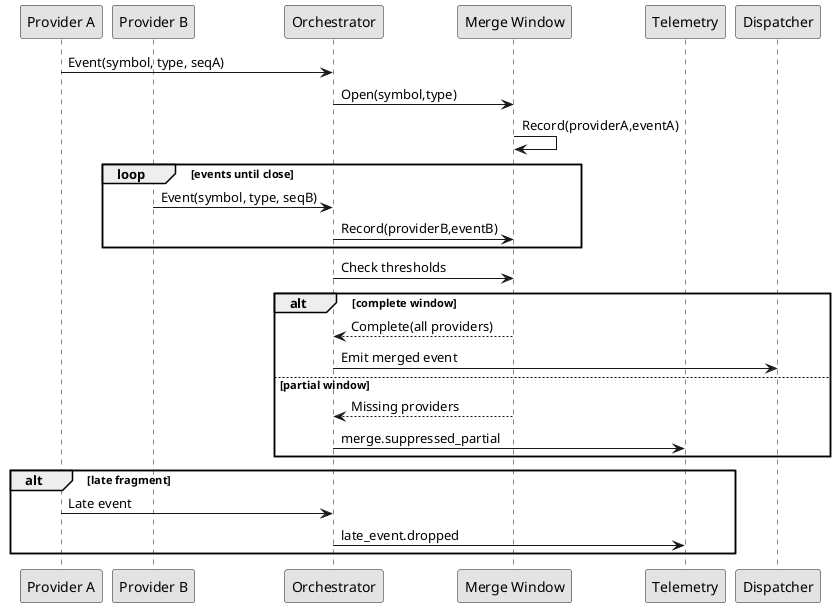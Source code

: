 @startuml windowed-merge-seq
skinparam monochrome true

participant "Provider A" as ProviderA
participant "Provider B" as ProviderB
participant "Orchestrator" as Orchestrator
participant "Merge Window" as Window
participant "Telemetry" as Telemetry
participant "Dispatcher" as Dispatcher

ProviderA -> Orchestrator : Event(symbol, type, seqA)
Orchestrator -> Window : Open(symbol,type)
Window -> Window : Record(providerA,eventA)

loop events until close
  ProviderB -> Orchestrator : Event(symbol, type, seqB)
  Orchestrator -> Window : Record(providerB,eventB)
end

Orchestrator -> Window : Check thresholds
alt complete window
  Window --> Orchestrator : Complete(all providers)
  Orchestrator -> Dispatcher : Emit merged event
else partial window
  Window --> Orchestrator : Missing providers
  Orchestrator -> Telemetry : merge.suppressed_partial
end

alt late fragment
  ProviderA -> Orchestrator : Late event
  Orchestrator -> Telemetry : late_event.dropped
end

@enduml
